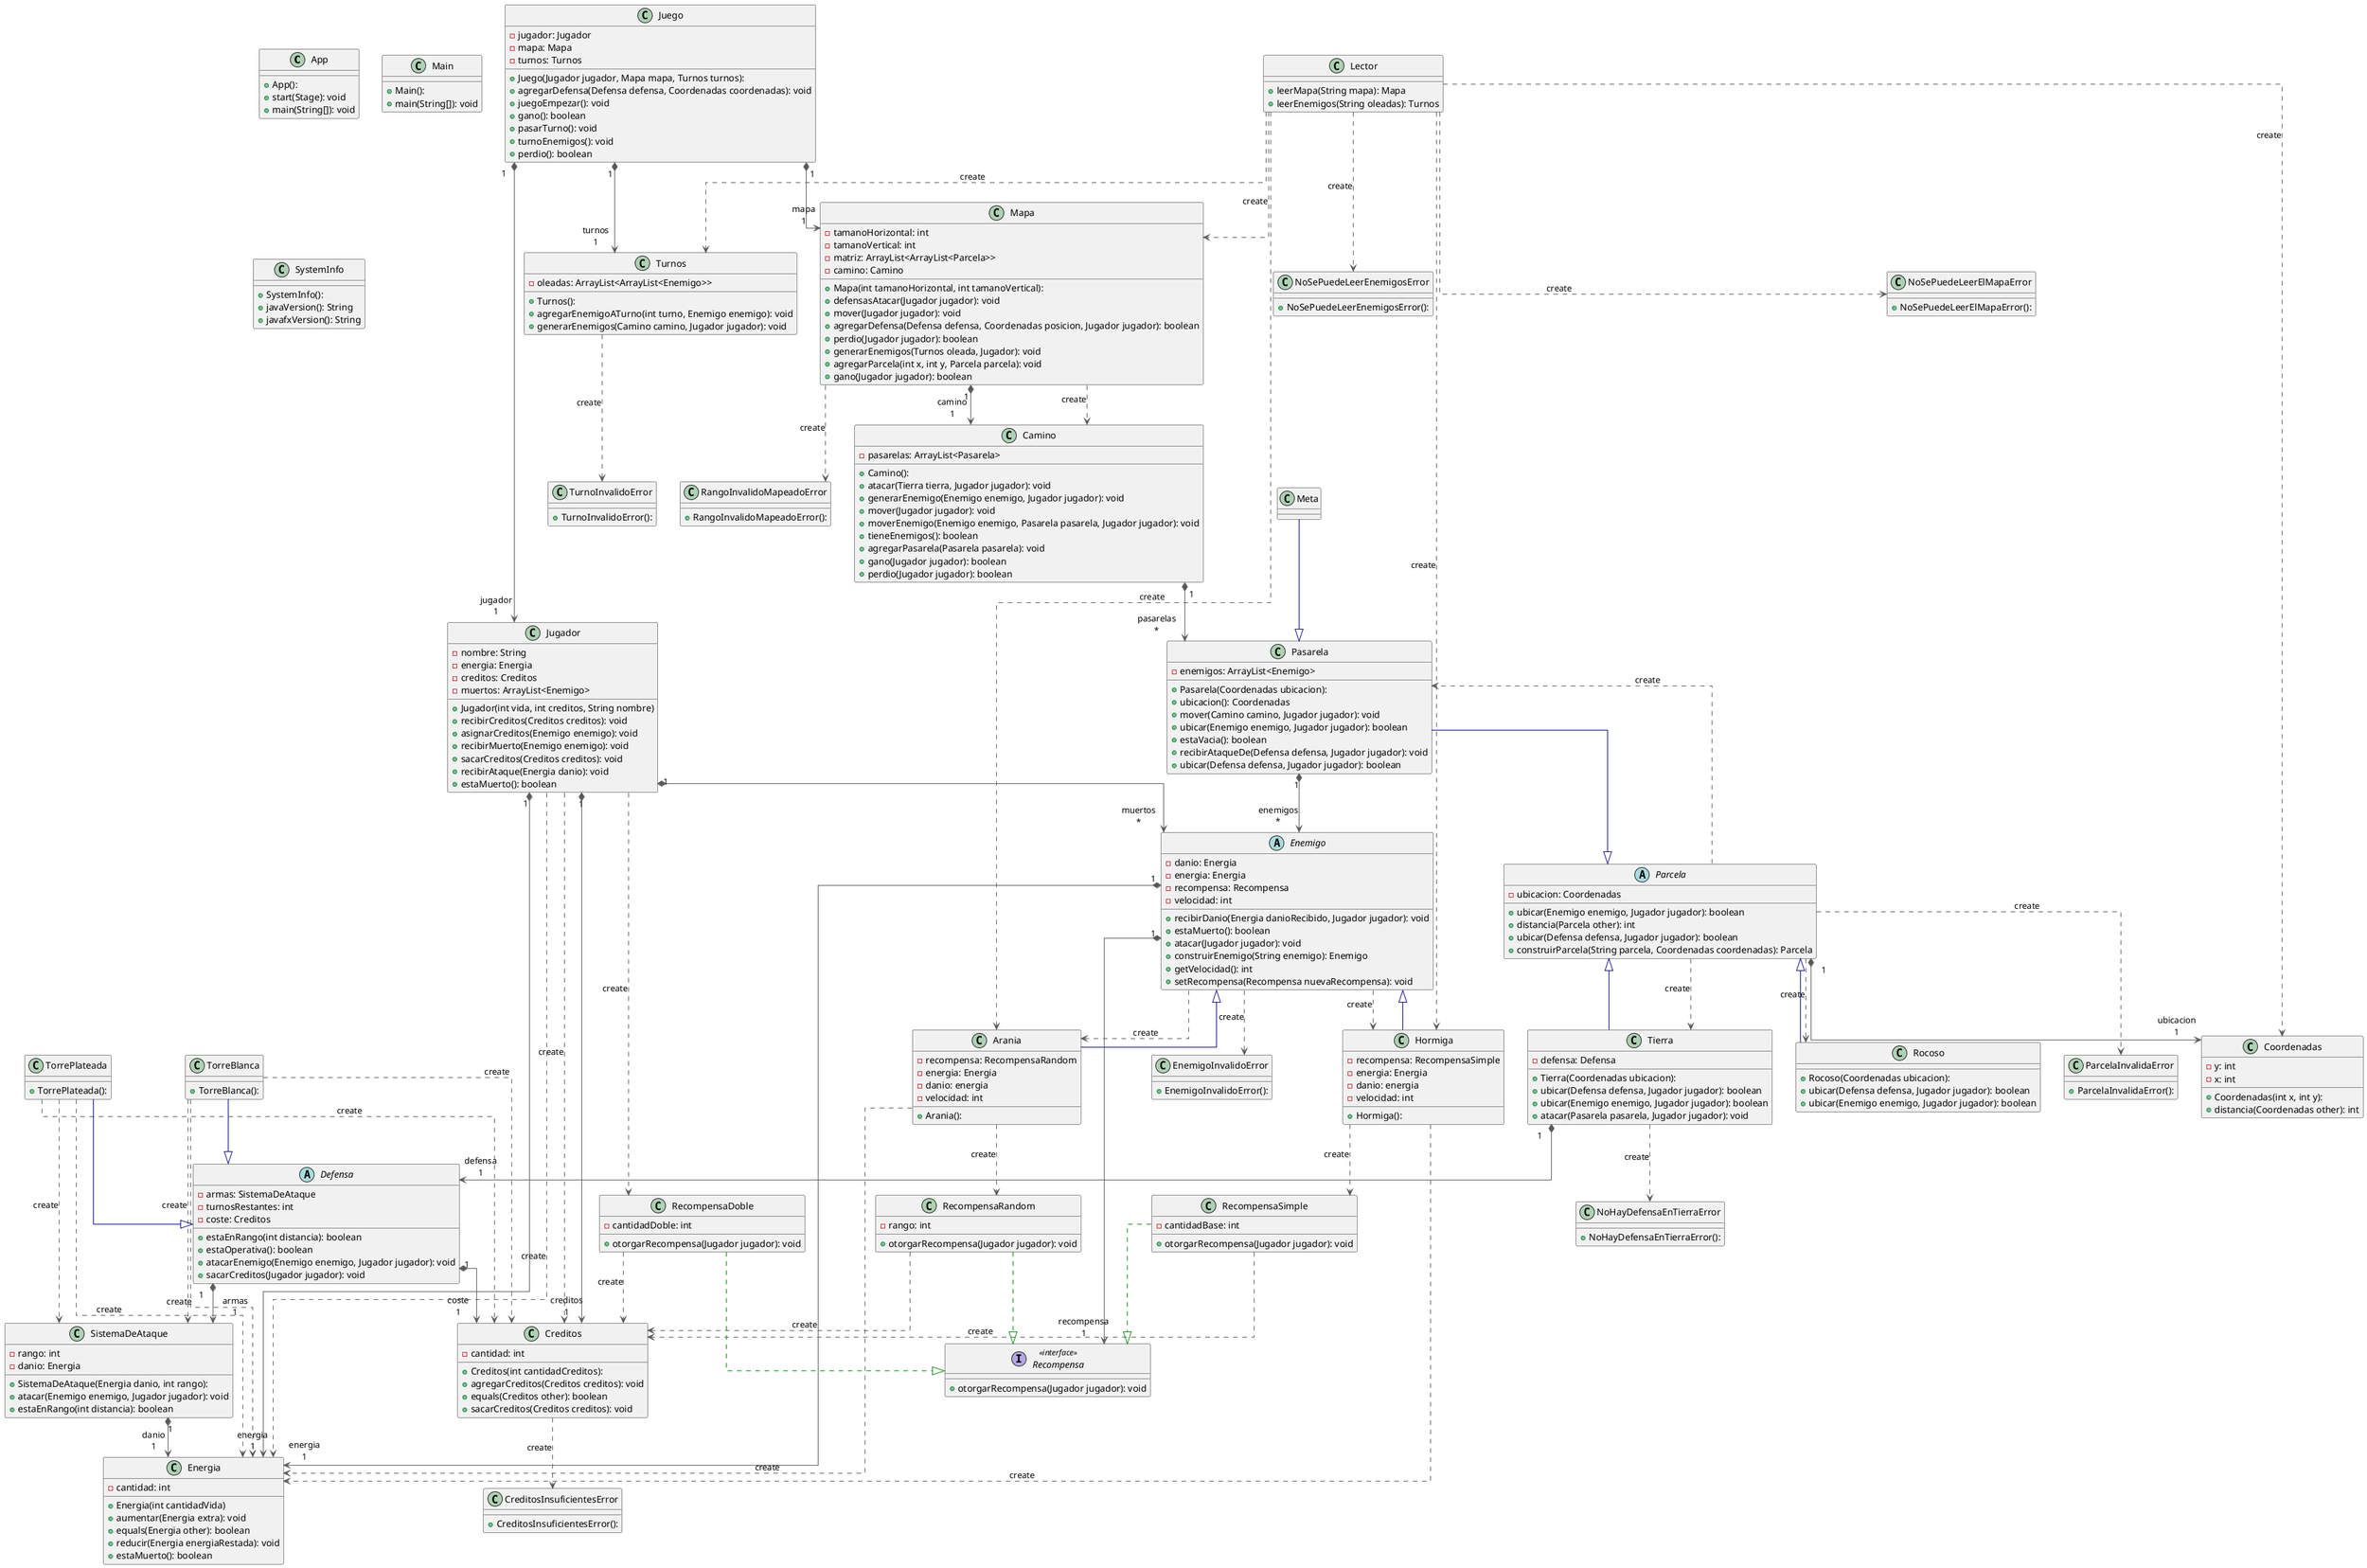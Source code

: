 @startuml


top to bottom direction
skinparam linetype ortho

class App {
  + App(): 
  + start(Stage): void
  + main(String[]): void
}

class Juego {
  - jugador: Jugador
  - mapa: Mapa
  - turnos: Turnos
  + Juego(Jugador jugador, Mapa mapa, Turnos turnos):
  + agregarDefensa(Defensa defensa, Coordenadas coordenadas): void
  + juegoEmpezar(): void
  + gano(): boolean
  + pasarTurno(): void
  + turnoEnemigos(): void
  + perdio(): boolean
}

class Jugador {
  - nombre: String
  - energia: Energia
  - creditos: Creditos
  - muertos: ArrayList<Enemigo>
  + Jugador(int vida, int creditos, String nombre)
  + recibirCreditos(Creditos creditos): void
  + asignarCreditos(Enemigo enemigo): void
  + recibirMuerto(Enemigo enemigo): void
  + sacarCreditos(Creditos creditos): void
  + recibirAtaque(Energia danio): void
  + estaMuerto(): boolean
}

class Turnos {
 - oleadas: ArrayList<ArrayList<Enemigo>>
  + Turnos():
  + agregarEnemigoATurno(int turno, Enemigo enemigo): void
  + generarEnemigos(Camino camino, Jugador jugador): void
}

class Creditos {
  - cantidad: int
  + Creditos(int cantidadCreditos):
  + agregarCreditos(Creditos creditos): void
  + equals(Creditos other): boolean
  + sacarCreditos(Creditos creditos): void
}

interface Recompensa << interface >> {
  + otorgarRecompensa(Jugador jugador): void
}

class RecompensaDoble {
  - cantidadDoble: int
  + otorgarRecompensa(Jugador jugador): void
}

class RecompensaRandom {
  - rango: int
  + otorgarRecompensa(Jugador jugador): void
}

class RecompensaSimple {
  - cantidadBase: int
  + otorgarRecompensa(Jugador jugador): void
}

abstract class Defensa {
  - armas: SistemaDeAtaque
  - turnosRestantes: int
  - coste: Creditos
  + estaEnRango(int distancia): boolean
  + estaOperativa(): boolean
  + atacarEnemigo(Enemigo enemigo, Jugador jugador): void
  + sacarCreditos(Jugador jugador): void
}

class SistemaDeAtaque {
  - rango: int
  - danio: Energia
  + SistemaDeAtaque(Energia danio, int rango):
  + atacar(Enemigo enemigo, Jugador jugador): void
  + estaEnRango(int distancia): boolean
}

class TorreBlanca {
  + TorreBlanca():
}

class TorrePlateada {
  + TorrePlateada():
}

abstract class Enemigo {
  - danio: Energia
  - energia: Energia
  - recompensa: Recompensa
  - velocidad: int
  + recibirDanio(Energia danioRecibido, Jugador jugador): void
  + estaMuerto(): boolean
  + atacar(Jugador jugador): void
  + construirEnemigo(String enemigo): Enemigo
  + getVelocidad(): int
  + setRecompensa(Recompensa nuevaRecompensa): void
}

class Hormiga {
  - recompensa: RecompensaSimple
  - energia: Energia
  - danio: energia
  - velocidad: int
  + Hormiga():
}

class Arania {
  - recompensa: RecompensaRandom
  - energia: Energia
  - danio: energia
  - velocidad: int
  + Arania():
}

class Energia {
  - cantidad: int
  + Energia(int cantidadVida)
  + aumentar(Energia extra): void
  + equals(Energia other): boolean
  + reducir(Energia energiaRestada): void
  + estaMuerto(): boolean
}

class Lector {
  + leerMapa(String mapa): Mapa
  + leerEnemigos(String oleadas): Turnos
}

class Main {
  + Main(): 
  + main(String[]): void
}

class Mapa {
  - tamanoHorizontal: int
  - tamanoVertical: int
  - matriz: ArrayList<ArrayList<Parcela>>
  - camino: Camino
  + Mapa(int tamanoHorizontal, int tamanoVertical):
  + defensasAtacar(Jugador jugador): void
  + mover(Jugador jugador): void
  + agregarDefensa(Defensa defensa, Coordenadas posicion, Jugador jugador): boolean
  + perdio(Jugador jugador): boolean
  + generarEnemigos(Turnos oleada, Jugador): void
  + agregarParcela(int x, int y, Parcela parcela): void
  + gano(Jugador jugador): boolean
}

class Coordenadas {
  - y: int
  - x: int
  + Coordenadas(int x, int y):
  + distancia(Coordenadas other): int
}

class Tierra {
  - defensa: Defensa
  + Tierra(Coordenadas ubicacion):
  + ubicar(Defensa defensa, Jugador jugador): boolean
  + ubicar(Enemigo enemigo, Jugador jugador): boolean
  + atacar(Pasarela pasarela, Jugador jugador): void
}

class Rocoso {
  + Rocoso(Coordenadas ubicacion):
  + ubicar(Defensa defensa, Jugador jugador): boolean
  + ubicar(Enemigo enemigo, Jugador jugador): boolean
}

abstract class Parcela {
  - ubicacion: Coordenadas
  + ubicar(Enemigo enemigo, Jugador jugador): boolean
  + distancia(Parcela other): int
  + ubicar(Defensa defensa, Jugador jugador): boolean
  + construirParcela(String parcela, Coordenadas coordenadas): Parcela
}

class Pasarela {
  - enemigos: ArrayList<Enemigo>
  + Pasarela(Coordenadas ubicacion):
  + ubicacion(): Coordenadas
  + mover(Camino camino, Jugador jugador): void
  + ubicar(Enemigo enemigo, Jugador jugador): boolean
  + estaVacia(): boolean
  + recibirAtaqueDe(Defensa defensa, Jugador jugador): void
  + ubicar(Defensa defensa, Jugador jugador): boolean
}

class Camino {
  - pasarelas: ArrayList<Pasarela>
  + Camino():
  + atacar(Tierra tierra, Jugador jugador): void
  + generarEnemigo(Enemigo enemigo, Jugador jugador): void
  + mover(Jugador jugador): void
  + moverEnemigo(Enemigo enemigo, Pasarela pasarela, Jugador jugador): void
  + tieneEnemigos(): boolean
  + agregarPasarela(Pasarela pasarela): void
  + gano(Jugador jugador): boolean
  + perdio(Jugador jugador): boolean
}

class SystemInfo {
  + SystemInfo(): 
  + javaVersion(): String
  + javafxVersion(): String
}

class ParcelaInvalidaError {
  + ParcelaInvalidaError():
}

class CreditosInsuficientesError {
  + CreditosInsuficientesError():
}

class EnemigoInvalidoError {
  + EnemigoInvalidoError():
}

class NoHayDefensaEnTierraError {
  + NoHayDefensaEnTierraError():
}

class NoSePuedeLeerElMapaError {
  + NoSePuedeLeerElMapaError():
}

class NoSePuedeLeerEnemigosError {
  + NoSePuedeLeerEnemigosError():
}
class RangoInvalidoMapeadoError {
  + RangoInvalidoMapeadoError():
}

class TurnoInvalidoError {
  + TurnoInvalidoError():
}



Arania                      -[#000082,plain]-^  Enemigo                    
Arania                      -[#595959,dashed]->  Energia                    : "«create»"
Arania                      -[#595959,dashed]->  RecompensaRandom           : "«create»"
Camino                     "1" *-[#595959,plain]-> "pasarelas\n*" Pasarela                   
Creditos                    -[#595959,dashed]->  CreditosInsuficientesError : "«create»"
Defensa                    "1" *-[#595959,plain]-> "coste\n1" Creditos                   
Defensa                    "1" *-[#595959,plain]-> "armas\n1" SistemaDeAtaque            
Enemigo                     -[#595959,dashed]->  Arania                     : "«create»"
Enemigo                     -[#595959,dashed]->  EnemigoInvalidoError       : "«create»"
Enemigo                    "1" *-[#595959,plain]-> "energia\n1" Energia                    
Enemigo                     -[#595959,dashed]->  Hormiga                    : "«create»"
Enemigo                    "1" *-[#595959,plain]-> "recompensa\n1" Recompensa                 
Hormiga                     -[#000082,plain]-^  Enemigo                    
Hormiga                     -[#595959,dashed]->  Energia                    : "«create»"
Hormiga                     -[#595959,dashed]->  RecompensaSimple           : "«create»"
Juego                      "1" *-[#595959,plain]-> "jugador\n1" Jugador                    
Juego                      "1" *-[#595959,plain]-> "mapa\n1" Mapa                       
Juego                      "1" *-[#595959,plain]-> "turnos\n1" Turnos                     
Jugador                     -[#595959,dashed]->  Creditos                   : "«create»"
Jugador                    "1" *-[#595959,plain]-> "creditos\n1" Creditos                   
Jugador                    "1" *-[#595959,plain]-> "muertos\n*" Enemigo                    
Jugador                    "1" *-[#595959,plain]-> "energia\n1" Energia                    
Jugador                     -[#595959,dashed]->  Energia                    : "«create»"
Jugador                     -[#595959,dashed]->  RecompensaDoble            : "«create»"
Lector                      -[#595959,dashed]->  Arania                     : "«create»"
Lector                      -[#595959,dashed]->  Coordenadas                : "«create»"
Lector                      -[#595959,dashed]->  Hormiga                    : "«create»"
Lector                      -[#595959,dashed]->  Mapa                       : "«create»"
Lector                      -[#595959,dashed]->  NoSePuedeLeerElMapaError   : "«create»"
Lector                      -[#595959,dashed]->  NoSePuedeLeerEnemigosError : "«create»"
Lector                      -[#595959,dashed]->  Turnos                     : "«create»"
Mapa                       "1" *-[#595959,plain]-> "camino\n1" Camino                     
Mapa                        -[#595959,dashed]->  Camino                     : "«create»"
Mapa                        -[#595959,dashed]->  RangoInvalidoMapeadoError  : "«create»"
Meta                        -[#000082,plain]-^  Pasarela                   
Parcela                    "1" *-[#595959,plain]-> "ubicacion\n1" Coordenadas                
Parcela                     -[#595959,dashed]->  ParcelaInvalidaError       : "«create»"
Parcela                     -[#595959,dashed]->  Pasarela                   : "«create»"
Parcela                     -[#595959,dashed]->  Rocoso                     : "«create»"
Parcela                     -[#595959,dashed]->  Tierra                     : "«create»"
Pasarela                   "1" *-[#595959,plain]-> "enemigos\n*" Enemigo                    
Pasarela                    -[#000082,plain]-^  Parcela                    
RecompensaDoble             -[#595959,dashed]->  Creditos                   : "«create»"
RecompensaDoble             -[#008200,dashed]-^  Recompensa                 
RecompensaRandom            -[#595959,dashed]->  Creditos                   : "«create»"
RecompensaRandom            -[#008200,dashed]-^  Recompensa                 
RecompensaSimple            -[#595959,dashed]->  Creditos                   : "«create»"
RecompensaSimple            -[#008200,dashed]-^  Recompensa                 
Rocoso                      -[#000082,plain]-^  Parcela                    
SistemaDeAtaque            "1" *-[#595959,plain]-> "danio\n1" Energia                    
Tierra                     "1" *-[#595959,plain]-> "defensa\n1" Defensa                    
Tierra                      -[#595959,dashed]->  NoHayDefensaEnTierraError  : "«create»"
Tierra                      -[#000082,plain]-^  Parcela                    
TorreBlanca                 -[#595959,dashed]->  Creditos                   : "«create»"
TorreBlanca                 -[#000082,plain]-^  Defensa                    
TorreBlanca                 -[#595959,dashed]->  Energia                    : "«create»"
TorreBlanca                 -[#595959,dashed]->  SistemaDeAtaque            : "«create»"
TorrePlateada               -[#595959,dashed]->  Creditos                   : "«create»"
TorrePlateada               -[#000082,plain]-^  Defensa                    
TorrePlateada               -[#595959,dashed]->  Energia                    : "«create»"
TorrePlateada               -[#595959,dashed]->  SistemaDeAtaque            : "«create»"
Turnos                      -[#595959,dashed]->  TurnoInvalidoError         : "«create»"
@enduml

